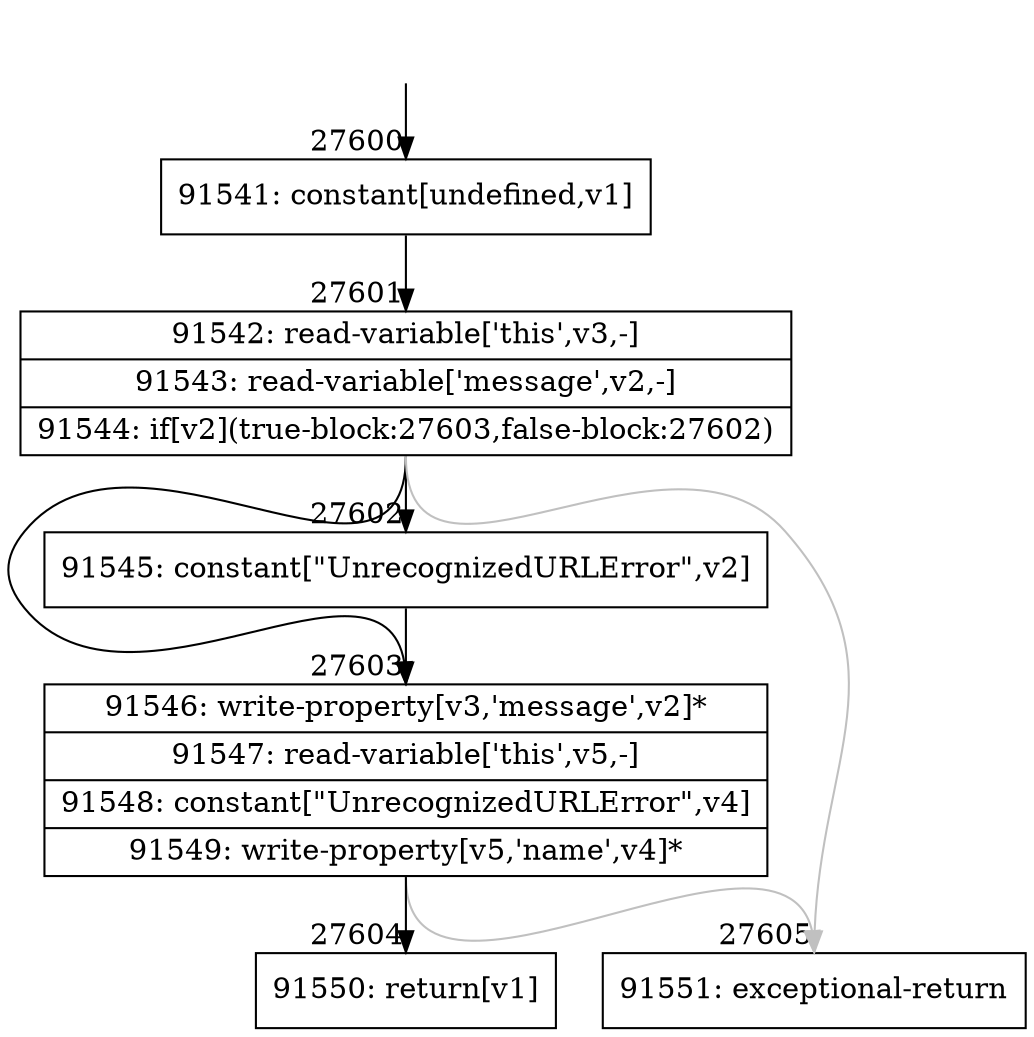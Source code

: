 digraph {
rankdir="TD"
BB_entry2404[shape=none,label=""];
BB_entry2404 -> BB27600 [tailport=s, headport=n, headlabel="    27600"]
BB27600 [shape=record label="{91541: constant[undefined,v1]}" ] 
BB27600 -> BB27601 [tailport=s, headport=n, headlabel="      27601"]
BB27601 [shape=record label="{91542: read-variable['this',v3,-]|91543: read-variable['message',v2,-]|91544: if[v2](true-block:27603,false-block:27602)}" ] 
BB27601 -> BB27603 [tailport=s, headport=n, headlabel="      27603"]
BB27601 -> BB27602 [tailport=s, headport=n, headlabel="      27602"]
BB27601 -> BB27605 [tailport=s, headport=n, color=gray, headlabel="      27605"]
BB27602 [shape=record label="{91545: constant[\"UnrecognizedURLError\",v2]}" ] 
BB27602 -> BB27603 [tailport=s, headport=n]
BB27603 [shape=record label="{91546: write-property[v3,'message',v2]*|91547: read-variable['this',v5,-]|91548: constant[\"UnrecognizedURLError\",v4]|91549: write-property[v5,'name',v4]*}" ] 
BB27603 -> BB27604 [tailport=s, headport=n, headlabel="      27604"]
BB27603 -> BB27605 [tailport=s, headport=n, color=gray]
BB27604 [shape=record label="{91550: return[v1]}" ] 
BB27605 [shape=record label="{91551: exceptional-return}" ] 
//#$~ 49579
}

